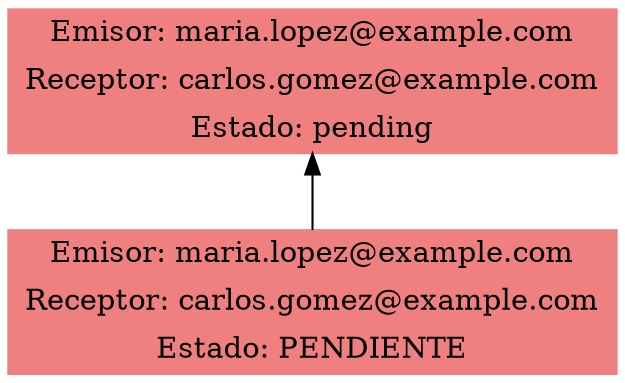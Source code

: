 digraph G {
  rankdir=TB;
  node [shape=record, style=filled, color=lightcoral];
  node0 [label="{Emisor: maria.lopez@example.com|Receptor: carlos.gomez@example.com|Estado: pending}"];
  node1 [label="{Emisor: maria.lopez@example.com|Receptor: carlos.gomez@example.com|Estado: PENDIENTE}"];
  node0 -> node1 [dir=back];
}
